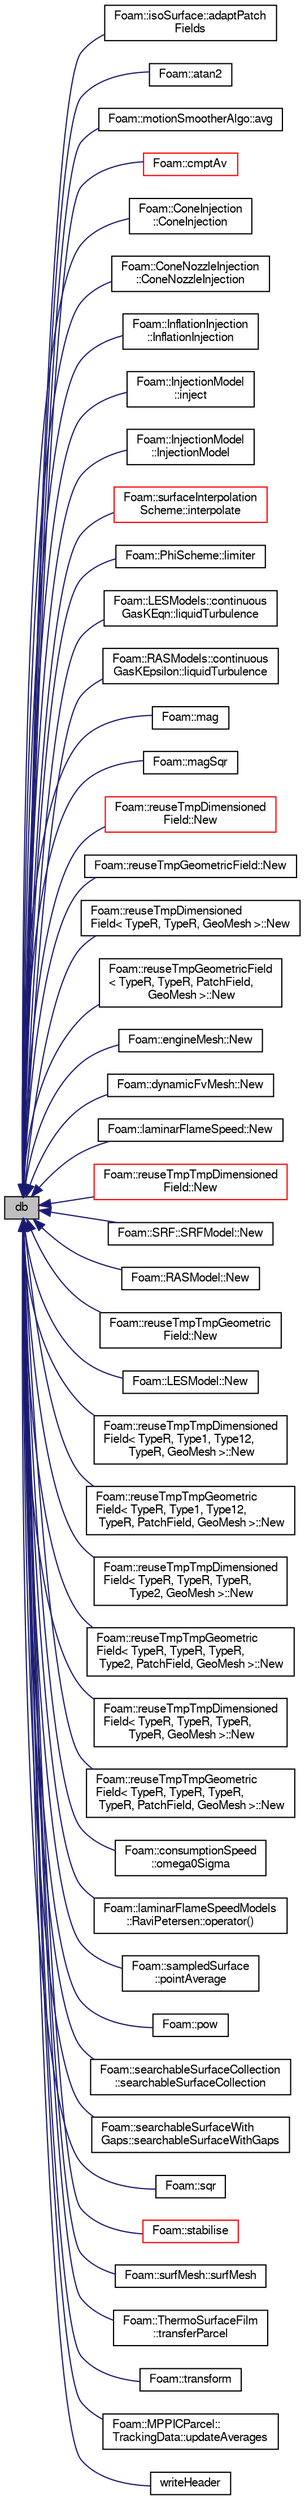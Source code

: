 digraph "db"
{
  bgcolor="transparent";
  edge [fontname="FreeSans",fontsize="10",labelfontname="FreeSans",labelfontsize="10"];
  node [fontname="FreeSans",fontsize="10",shape=record];
  rankdir="LR";
  Node1 [label="db",height=0.2,width=0.4,color="black", fillcolor="grey75", style="filled" fontcolor="black"];
  Node1 -> Node2 [dir="back",color="midnightblue",fontsize="10",style="solid",fontname="FreeSans"];
  Node2 [label="Foam::isoSurface::adaptPatch\lFields",height=0.2,width=0.4,color="black",URL="$a01155.html#a1489667dbcf4e85d9403cb3abf9e332f"];
  Node1 -> Node3 [dir="back",color="midnightblue",fontsize="10",style="solid",fontname="FreeSans"];
  Node3 [label="Foam::atan2",height=0.2,width=0.4,color="black",URL="$a10237.html#ab4a9cecc43d3bf52428da59c99ccbc57"];
  Node1 -> Node4 [dir="back",color="midnightblue",fontsize="10",style="solid",fontname="FreeSans"];
  Node4 [label="Foam::motionSmootherAlgo::avg",height=0.2,width=0.4,color="black",URL="$a01487.html#aa6f9c7ebb447ccec834e8f5689fdebb5"];
  Node1 -> Node5 [dir="back",color="midnightblue",fontsize="10",style="solid",fontname="FreeSans"];
  Node5 [label="Foam::cmptAv",height=0.2,width=0.4,color="red",URL="$a10237.html#a7af056d5acb329854c78eb3267468c11"];
  Node1 -> Node6 [dir="back",color="midnightblue",fontsize="10",style="solid",fontname="FreeSans"];
  Node6 [label="Foam::ConeInjection\l::ConeInjection",height=0.2,width=0.4,color="black",URL="$a00328.html#a27734237622b5ec96d4f9bd9ea1b72a1",tooltip="Construct from dictionary. "];
  Node1 -> Node7 [dir="back",color="midnightblue",fontsize="10",style="solid",fontname="FreeSans"];
  Node7 [label="Foam::ConeNozzleInjection\l::ConeNozzleInjection",height=0.2,width=0.4,color="black",URL="$a00329.html#a0a1cf5292f714d4aee4a0f846b16bfc0",tooltip="Construct from dictionary. "];
  Node1 -> Node8 [dir="back",color="midnightblue",fontsize="10",style="solid",fontname="FreeSans"];
  Node8 [label="Foam::InflationInjection\l::InflationInjection",height=0.2,width=0.4,color="black",URL="$a01061.html#a507ed754c52ed201d90a2c3fe5f09add",tooltip="Construct from dictionary. "];
  Node1 -> Node9 [dir="back",color="midnightblue",fontsize="10",style="solid",fontname="FreeSans"];
  Node9 [label="Foam::InjectionModel\l::inject",height=0.2,width=0.4,color="black",URL="$a01066.html#ad56021712258ad92961ed1dcb0941870",tooltip="Main injection loop. "];
  Node1 -> Node10 [dir="back",color="midnightblue",fontsize="10",style="solid",fontname="FreeSans"];
  Node10 [label="Foam::InjectionModel\l::InjectionModel",height=0.2,width=0.4,color="black",URL="$a01066.html#a6c37e64789e8b61dfc662338fc6e80c8",tooltip="Construct from dictionary. "];
  Node1 -> Node11 [dir="back",color="midnightblue",fontsize="10",style="solid",fontname="FreeSans"];
  Node11 [label="Foam::surfaceInterpolation\lScheme::interpolate",height=0.2,width=0.4,color="red",URL="$a02415.html#a6db428e2e2fcb4a53956f43180eda5f0",tooltip="Return the face-interpolate of the given cell field. "];
  Node1 -> Node12 [dir="back",color="midnightblue",fontsize="10",style="solid",fontname="FreeSans"];
  Node12 [label="Foam::PhiScheme::limiter",height=0.2,width=0.4,color="black",URL="$a01795.html#aad9e018b93b59932a398c0826c5cef86",tooltip="Return the interpolation weighting factors. "];
  Node1 -> Node13 [dir="back",color="midnightblue",fontsize="10",style="solid",fontname="FreeSans"];
  Node13 [label="Foam::LESModels::continuous\lGasKEqn::liquidTurbulence",height=0.2,width=0.4,color="black",URL="$a00382.html#abb3e3b8b20a12b04d51e6ff07d913d9c",tooltip="Return the turbulence model for the liquid phase. "];
  Node1 -> Node14 [dir="back",color="midnightblue",fontsize="10",style="solid",fontname="FreeSans"];
  Node14 [label="Foam::RASModels::continuous\lGasKEpsilon::liquidTurbulence",height=0.2,width=0.4,color="black",URL="$a00381.html#abb3e3b8b20a12b04d51e6ff07d913d9c",tooltip="Return the turbulence model for the liquid phase. "];
  Node1 -> Node15 [dir="back",color="midnightblue",fontsize="10",style="solid",fontname="FreeSans"];
  Node15 [label="Foam::mag",height=0.2,width=0.4,color="black",URL="$a10237.html#a92aae880dfb6993d9375a3e201d6f10f"];
  Node1 -> Node16 [dir="back",color="midnightblue",fontsize="10",style="solid",fontname="FreeSans"];
  Node16 [label="Foam::magSqr",height=0.2,width=0.4,color="black",URL="$a10237.html#a454821945281ec79113152534bf84573"];
  Node1 -> Node17 [dir="back",color="midnightblue",fontsize="10",style="solid",fontname="FreeSans"];
  Node17 [label="Foam::reuseTmpDimensioned\lField::New",height=0.2,width=0.4,color="red",URL="$a02106.html#a7006645d025d8a6d6ccb92599751a50b"];
  Node1 -> Node18 [dir="back",color="midnightblue",fontsize="10",style="solid",fontname="FreeSans"];
  Node18 [label="Foam::reuseTmpGeometricField::New",height=0.2,width=0.4,color="black",URL="$a02110.html#a561324eb5159a433918cb72bfea56959"];
  Node1 -> Node19 [dir="back",color="midnightblue",fontsize="10",style="solid",fontname="FreeSans"];
  Node19 [label="Foam::reuseTmpDimensioned\lField\< TypeR, TypeR, GeoMesh \>::New",height=0.2,width=0.4,color="black",URL="$a02107.html#a2ecdf09065a3731ea0a1255a33666df0"];
  Node1 -> Node20 [dir="back",color="midnightblue",fontsize="10",style="solid",fontname="FreeSans"];
  Node20 [label="Foam::reuseTmpGeometricField\l\< TypeR, TypeR, PatchField,\l GeoMesh \>::New",height=0.2,width=0.4,color="black",URL="$a02111.html#a5319ed805c271c66b90f36114132fff5"];
  Node1 -> Node21 [dir="back",color="midnightblue",fontsize="10",style="solid",fontname="FreeSans"];
  Node21 [label="Foam::engineMesh::New",height=0.2,width=0.4,color="black",URL="$a00615.html#ad7840737ba4c2ed1ec1756bed970676a",tooltip="Select null constructed. "];
  Node1 -> Node22 [dir="back",color="midnightblue",fontsize="10",style="solid",fontname="FreeSans"];
  Node22 [label="Foam::dynamicFvMesh::New",height=0.2,width=0.4,color="black",URL="$a00576.html#a592e546145f06484136ce294bc4c39d9",tooltip="Select null constructed. "];
  Node1 -> Node23 [dir="back",color="midnightblue",fontsize="10",style="solid",fontname="FreeSans"];
  Node23 [label="Foam::laminarFlameSpeed::New",height=0.2,width=0.4,color="black",URL="$a01230.html#ac008a7bf61538bf77b228efde2058b79"];
  Node1 -> Node24 [dir="back",color="midnightblue",fontsize="10",style="solid",fontname="FreeSans"];
  Node24 [label="Foam::reuseTmpTmpDimensioned\lField::New",height=0.2,width=0.4,color="red",URL="$a02116.html#a704c47f5e6f284b67fc49b628af90c7d"];
  Node1 -> Node25 [dir="back",color="midnightblue",fontsize="10",style="solid",fontname="FreeSans"];
  Node25 [label="Foam::SRF::SRFModel::New",height=0.2,width=0.4,color="black",URL="$a02347.html#acde5a0ffced46613902ba3da6d3fe121",tooltip="Return a reference to the selected SRF model. "];
  Node1 -> Node26 [dir="back",color="midnightblue",fontsize="10",style="solid",fontname="FreeSans"];
  Node26 [label="Foam::RASModel::New",height=0.2,width=0.4,color="black",URL="$a02010.html#a8c206abb12d5349d3c8e098ccbb31de0",tooltip="Return a reference to the selected RAS model. "];
  Node1 -> Node27 [dir="back",color="midnightblue",fontsize="10",style="solid",fontname="FreeSans"];
  Node27 [label="Foam::reuseTmpTmpGeometric\lField::New",height=0.2,width=0.4,color="black",URL="$a02124.html#a79a34c7172b39c2c6ca4564ea743efb2"];
  Node1 -> Node28 [dir="back",color="midnightblue",fontsize="10",style="solid",fontname="FreeSans"];
  Node28 [label="Foam::LESModel::New",height=0.2,width=0.4,color="black",URL="$a01259.html#a0e29eca4c0af7352ec0a454c985dfece",tooltip="Return a reference to the selected LES model. "];
  Node1 -> Node29 [dir="back",color="midnightblue",fontsize="10",style="solid",fontname="FreeSans"];
  Node29 [label="Foam::reuseTmpTmpDimensioned\lField\< TypeR, Type1, Type12,\l TypeR, GeoMesh \>::New",height=0.2,width=0.4,color="black",URL="$a02117.html#aca01fa0d2475e88bc154c469f0c0e4fa"];
  Node1 -> Node30 [dir="back",color="midnightblue",fontsize="10",style="solid",fontname="FreeSans"];
  Node30 [label="Foam::reuseTmpTmpGeometric\lField\< TypeR, Type1, Type12,\l TypeR, PatchField, GeoMesh \>::New",height=0.2,width=0.4,color="black",URL="$a02125.html#a5b7c2087a55c1a3051281068a9ef3bb6"];
  Node1 -> Node31 [dir="back",color="midnightblue",fontsize="10",style="solid",fontname="FreeSans"];
  Node31 [label="Foam::reuseTmpTmpDimensioned\lField\< TypeR, TypeR, TypeR,\l Type2, GeoMesh \>::New",height=0.2,width=0.4,color="black",URL="$a02118.html#a6539b6baf21f1b9328c0f6681632e188"];
  Node1 -> Node32 [dir="back",color="midnightblue",fontsize="10",style="solid",fontname="FreeSans"];
  Node32 [label="Foam::reuseTmpTmpGeometric\lField\< TypeR, TypeR, TypeR,\l Type2, PatchField, GeoMesh \>::New",height=0.2,width=0.4,color="black",URL="$a02126.html#a0ffa918bc8eeb15165dcd9904f79fdbb"];
  Node1 -> Node33 [dir="back",color="midnightblue",fontsize="10",style="solid",fontname="FreeSans"];
  Node33 [label="Foam::reuseTmpTmpDimensioned\lField\< TypeR, TypeR, TypeR,\l TypeR, GeoMesh \>::New",height=0.2,width=0.4,color="black",URL="$a02119.html#a4a0a1741b4a368b190d54ddc0509fa1d"];
  Node1 -> Node34 [dir="back",color="midnightblue",fontsize="10",style="solid",fontname="FreeSans"];
  Node34 [label="Foam::reuseTmpTmpGeometric\lField\< TypeR, TypeR, TypeR,\l TypeR, PatchField, GeoMesh \>::New",height=0.2,width=0.4,color="black",URL="$a02127.html#a12dd295235d16ef2ffe5c697e103516d"];
  Node1 -> Node35 [dir="back",color="midnightblue",fontsize="10",style="solid",fontname="FreeSans"];
  Node35 [label="Foam::consumptionSpeed\l::omega0Sigma",height=0.2,width=0.4,color="black",URL="$a00377.html#a99012a7b9c7b26d58a42e197be9fce4c",tooltip="Return speed consumption rate temp. "];
  Node1 -> Node36 [dir="back",color="midnightblue",fontsize="10",style="solid",fontname="FreeSans"];
  Node36 [label="Foam::laminarFlameSpeedModels\l::RaviPetersen::operator()",height=0.2,width=0.4,color="black",URL="$a02011.html#a8ef1d5c5b38ab57c152d80d841e37948",tooltip="Return the laminar flame speed [m/s]. "];
  Node1 -> Node37 [dir="back",color="midnightblue",fontsize="10",style="solid",fontname="FreeSans"];
  Node37 [label="Foam::sampledSurface\l::pointAverage",height=0.2,width=0.4,color="black",URL="$a02170.html#af32199932c687582d83548608f20668e"];
  Node1 -> Node38 [dir="back",color="midnightblue",fontsize="10",style="solid",fontname="FreeSans"];
  Node38 [label="Foam::pow",height=0.2,width=0.4,color="black",URL="$a10237.html#a6b92ae8dde41fda19757ad61094b5250"];
  Node1 -> Node39 [dir="back",color="midnightblue",fontsize="10",style="solid",fontname="FreeSans"];
  Node39 [label="Foam::searchableSurfaceCollection\l::searchableSurfaceCollection",height=0.2,width=0.4,color="black",URL="$a02197.html#aaa6357e10010d757fe8977007422e87f",tooltip="Construct from dictionary (used by searchableSurface) "];
  Node1 -> Node40 [dir="back",color="midnightblue",fontsize="10",style="solid",fontname="FreeSans"];
  Node40 [label="Foam::searchableSurfaceWith\lGaps::searchableSurfaceWithGaps",height=0.2,width=0.4,color="black",URL="$a02204.html#a6822eae5a2827d5eabce3748aefe1362",tooltip="Construct from dictionary (used by searchableSurface) "];
  Node1 -> Node41 [dir="back",color="midnightblue",fontsize="10",style="solid",fontname="FreeSans"];
  Node41 [label="Foam::sqr",height=0.2,width=0.4,color="black",URL="$a10237.html#af4290fa013d316c55ba38c42e2424ec0"];
  Node1 -> Node42 [dir="back",color="midnightblue",fontsize="10",style="solid",fontname="FreeSans"];
  Node42 [label="Foam::stabilise",height=0.2,width=0.4,color="red",URL="$a10237.html#a1f3543a73e4e73c68a5d03e4dba703dd"];
  Node1 -> Node43 [dir="back",color="midnightblue",fontsize="10",style="solid",fontname="FreeSans"];
  Node43 [label="Foam::surfMesh::surfMesh",height=0.2,width=0.4,color="black",URL="$a02436.html#a5a879c772be6f7e4fd295b424058621e",tooltip="Construct copy/move from MeshedSurface. "];
  Node1 -> Node44 [dir="back",color="midnightblue",fontsize="10",style="solid",fontname="FreeSans"];
  Node44 [label="Foam::ThermoSurfaceFilm\l::transferParcel",height=0.2,width=0.4,color="black",URL="$a02528.html#af3f1c3e45a0819d21913ec81e6de7525",tooltip="Transfer parcel from cloud to surface film. "];
  Node1 -> Node45 [dir="back",color="midnightblue",fontsize="10",style="solid",fontname="FreeSans"];
  Node45 [label="Foam::transform",height=0.2,width=0.4,color="black",URL="$a10237.html#a74555d515a4336a606f734b5d81135eb"];
  Node1 -> Node46 [dir="back",color="midnightblue",fontsize="10",style="solid",fontname="FreeSans"];
  Node46 [label="Foam::MPPICParcel::\lTrackingData::updateAverages",height=0.2,width=0.4,color="black",URL="$a02577.html#a0217ff96f5dc302a3e6794c11be2cbe4",tooltip="Update the MPPIC averages. "];
  Node1 -> Node47 [dir="back",color="midnightblue",fontsize="10",style="solid",fontname="FreeSans"];
  Node47 [label="writeHeader",height=0.2,width=0.4,color="black",URL="$a01142.html#a0eb19e4807b9f72e892a5e44d90f5054",tooltip="Write header. Allow override of type. "];
}
